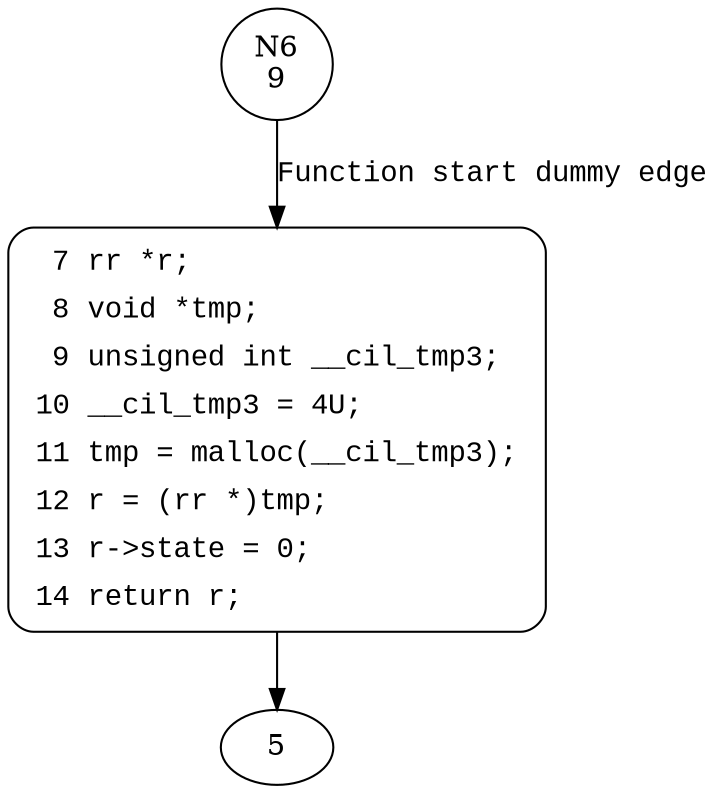 digraph getrr {
6 [shape="circle" label="N6\n9"]
7 [shape="circle" label="N7\n8"]
7 [style="filled,bold" penwidth="1" fillcolor="white" fontname="Courier New" shape="Mrecord" label=<<table border="0" cellborder="0" cellpadding="3" bgcolor="white"><tr><td align="right">7</td><td align="left">rr *r;</td></tr><tr><td align="right">8</td><td align="left">void *tmp;</td></tr><tr><td align="right">9</td><td align="left">unsigned int __cil_tmp3;</td></tr><tr><td align="right">10</td><td align="left">__cil_tmp3 = 4U;</td></tr><tr><td align="right">11</td><td align="left">tmp = malloc(__cil_tmp3);</td></tr><tr><td align="right">12</td><td align="left">r = (rr *)tmp;</td></tr><tr><td align="right">13</td><td align="left">r-&gt;state = 0;</td></tr><tr><td align="right">14</td><td align="left">return r;</td></tr></table>>]
7 -> 5[label=""]
6 -> 7 [label="Function start dummy edge" fontname="Courier New"]
}